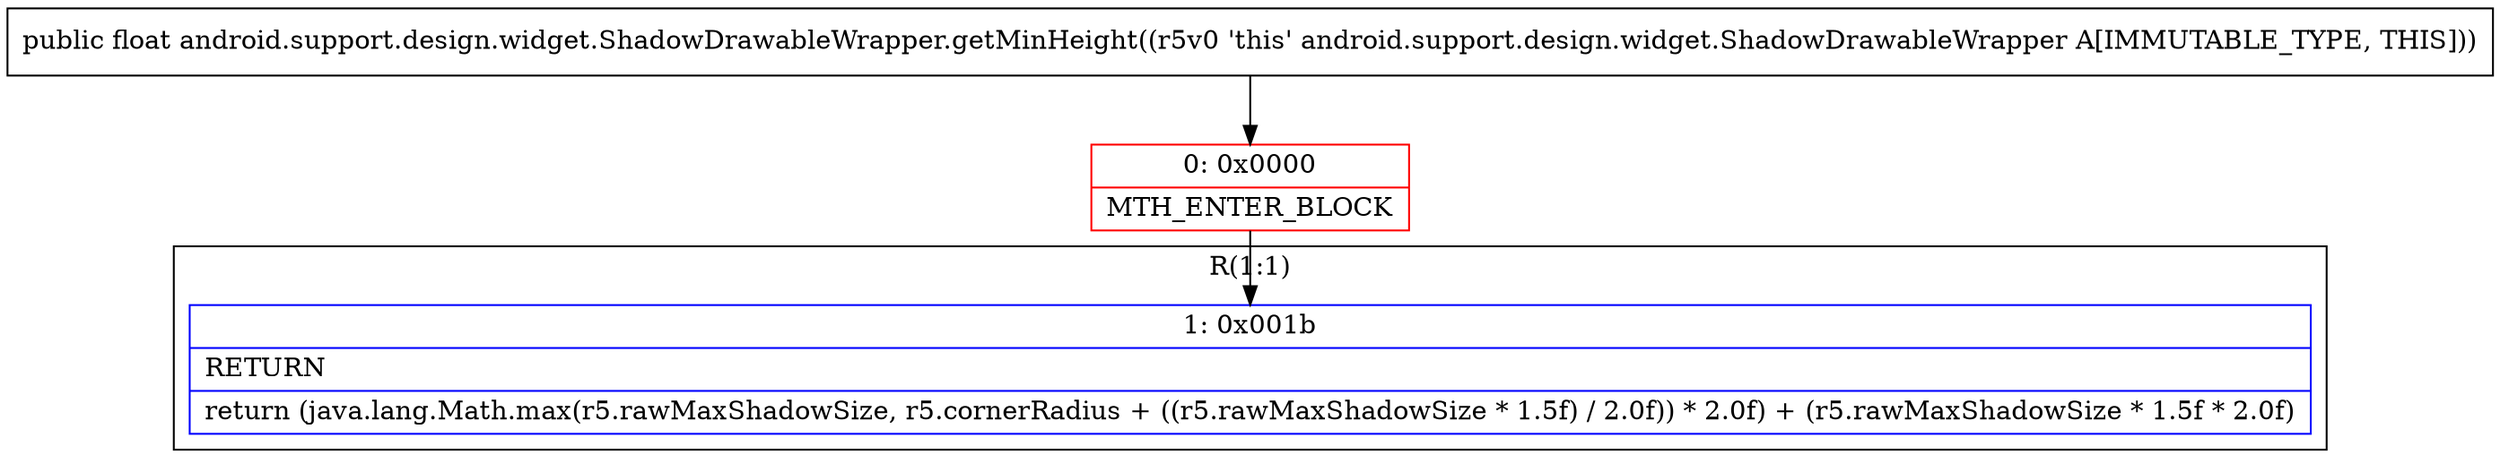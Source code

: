digraph "CFG forandroid.support.design.widget.ShadowDrawableWrapper.getMinHeight()F" {
subgraph cluster_Region_1458923270 {
label = "R(1:1)";
node [shape=record,color=blue];
Node_1 [shape=record,label="{1\:\ 0x001b|RETURN\l|return (java.lang.Math.max(r5.rawMaxShadowSize, r5.cornerRadius + ((r5.rawMaxShadowSize * 1.5f) \/ 2.0f)) * 2.0f) + (r5.rawMaxShadowSize * 1.5f * 2.0f)\l}"];
}
Node_0 [shape=record,color=red,label="{0\:\ 0x0000|MTH_ENTER_BLOCK\l}"];
MethodNode[shape=record,label="{public float android.support.design.widget.ShadowDrawableWrapper.getMinHeight((r5v0 'this' android.support.design.widget.ShadowDrawableWrapper A[IMMUTABLE_TYPE, THIS])) }"];
MethodNode -> Node_0;
Node_0 -> Node_1;
}

